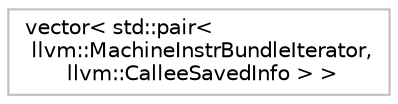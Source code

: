 digraph "Graphical Class Hierarchy"
{
 // LATEX_PDF_SIZE
  bgcolor="transparent";
  edge [fontname="Helvetica",fontsize="10",labelfontname="Helvetica",labelfontsize="10"];
  node [fontname="Helvetica",fontsize="10",shape=record];
  rankdir="LR";
  Node0 [label="vector\< std::pair\<\l llvm::MachineInstrBundleIterator,\l llvm::CalleeSavedInfo \> \>",height=0.2,width=0.4,color="grey75",tooltip=" "];
}
